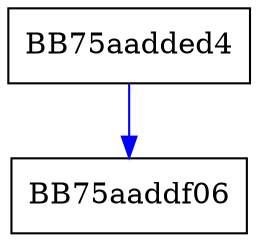 digraph AddToPendingRemove {
  node [shape="box"];
  graph [splines=ortho];
  BB75aadded4 -> BB75aaddf06 [color="blue"];
}